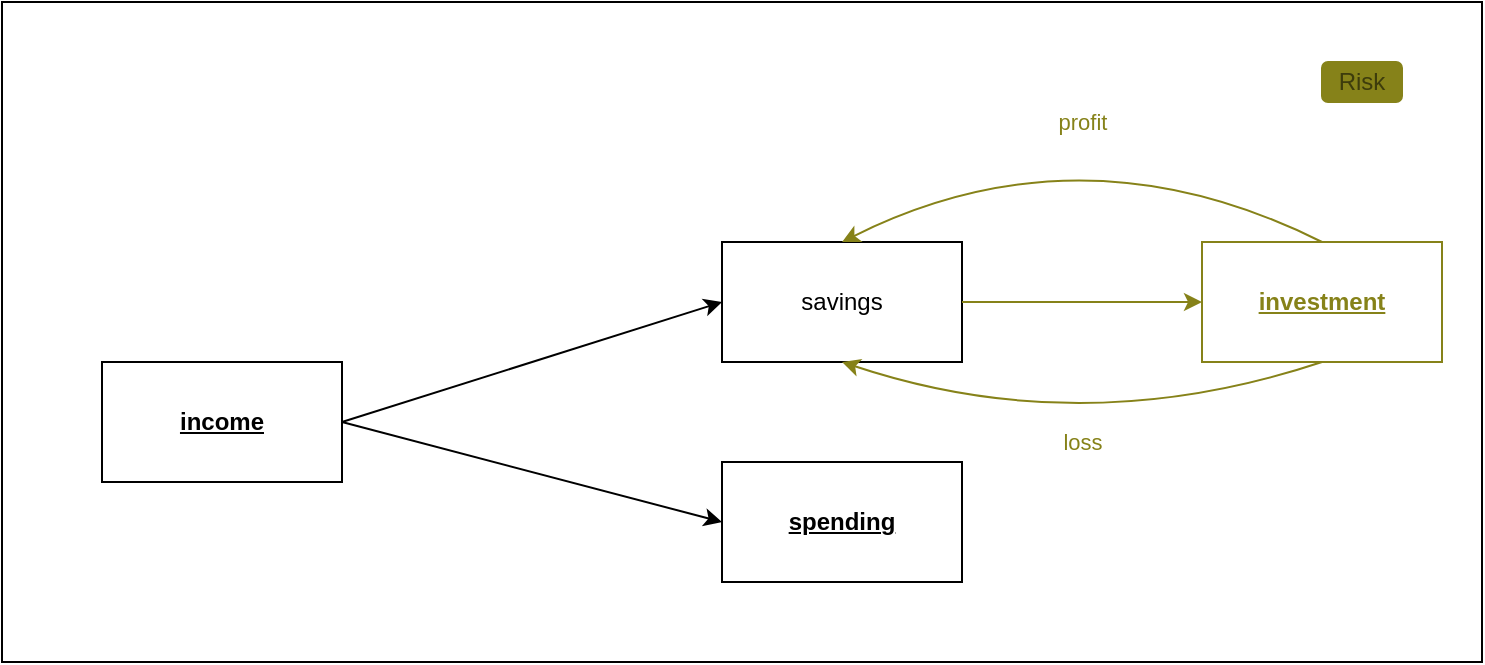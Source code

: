<mxfile>
    <diagram id="p-jHquY5tnzl4_WfdpoF" name="Page-1">
        <mxGraphModel dx="1638" dy="859" grid="1" gridSize="10" guides="1" tooltips="1" connect="1" arrows="1" fold="1" page="1" pageScale="1" pageWidth="850" pageHeight="1100" math="0" shadow="0">
            <root>
                <mxCell id="0"/>
                <mxCell id="1" parent="0"/>
                <mxCell id="13" value="" style="rounded=0;whiteSpace=wrap;html=1;labelBackgroundColor=none;labelBorderColor=none;verticalAlign=middle;" vertex="1" parent="1">
                    <mxGeometry x="80" y="130" width="740" height="330" as="geometry"/>
                </mxCell>
                <mxCell id="2" value="&lt;b&gt;&lt;u&gt;income&lt;/u&gt;&lt;/b&gt;" style="rounded=0;whiteSpace=wrap;html=1;" vertex="1" parent="1">
                    <mxGeometry x="130" y="310" width="120" height="60" as="geometry"/>
                </mxCell>
                <mxCell id="3" value="&lt;b&gt;&lt;u&gt;spending&lt;/u&gt;&lt;/b&gt;" style="rounded=0;whiteSpace=wrap;html=1;" vertex="1" parent="1">
                    <mxGeometry x="440" y="360" width="120" height="60" as="geometry"/>
                </mxCell>
                <mxCell id="4" value="savings" style="rounded=0;whiteSpace=wrap;html=1;" vertex="1" parent="1">
                    <mxGeometry x="440" y="250" width="120" height="60" as="geometry"/>
                </mxCell>
                <mxCell id="5" value="" style="endArrow=classic;html=1;exitX=1;exitY=0.5;exitDx=0;exitDy=0;entryX=0;entryY=0.5;entryDx=0;entryDy=0;" edge="1" parent="1" source="2" target="4">
                    <mxGeometry width="50" height="50" relative="1" as="geometry">
                        <mxPoint x="400" y="460" as="sourcePoint"/>
                        <mxPoint x="450" y="410" as="targetPoint"/>
                    </mxGeometry>
                </mxCell>
                <mxCell id="6" value="" style="endArrow=classic;html=1;exitX=1;exitY=0.5;exitDx=0;exitDy=0;entryX=0;entryY=0.5;entryDx=0;entryDy=0;" edge="1" parent="1" source="2" target="3">
                    <mxGeometry width="50" height="50" relative="1" as="geometry">
                        <mxPoint x="400" y="460" as="sourcePoint"/>
                        <mxPoint x="450" y="410" as="targetPoint"/>
                    </mxGeometry>
                </mxCell>
                <mxCell id="12" value="Risk" style="rounded=1;whiteSpace=wrap;html=1;fontColor=#3D3C0C;strokeColor=#868219;fillColor=#868219;" vertex="1" parent="1">
                    <mxGeometry x="740" y="160" width="40" height="20" as="geometry"/>
                </mxCell>
                <mxCell id="15" value="" style="endArrow=classic;html=1;exitX=1;exitY=0.5;exitDx=0;exitDy=0;strokeColor=#868219;" edge="1" parent="1" source="4">
                    <mxGeometry width="50" height="50" relative="1" as="geometry">
                        <mxPoint x="260" y="350" as="sourcePoint"/>
                        <mxPoint x="680" y="280" as="targetPoint"/>
                    </mxGeometry>
                </mxCell>
                <mxCell id="16" value="&lt;font color=&quot;#868219&quot;&gt;profit&lt;/font&gt;" style="endArrow=classic;html=1;exitX=0.5;exitY=0;exitDx=0;exitDy=0;entryX=0.5;entryY=0;entryDx=0;entryDy=0;curved=1;strokeColor=#868219;" edge="1" parent="1" source="18" target="4">
                    <mxGeometry x="0.002" width="50" height="50" relative="1" as="geometry">
                        <mxPoint x="790" y="200" as="sourcePoint"/>
                        <mxPoint x="480" y="260" as="targetPoint"/>
                        <Array as="points">
                            <mxPoint x="620" y="190"/>
                        </Array>
                        <mxPoint as="offset"/>
                    </mxGeometry>
                </mxCell>
                <mxCell id="18" value="&lt;font color=&quot;#868219&quot;&gt;&lt;b&gt;&lt;u&gt;investment&lt;/u&gt;&lt;/b&gt;&lt;/font&gt;" style="rounded=0;whiteSpace=wrap;html=1;strokeColor=#868219;" vertex="1" parent="1">
                    <mxGeometry x="680" y="250" width="120" height="60" as="geometry"/>
                </mxCell>
                <mxCell id="19" value="&lt;font color=&quot;#868219&quot;&gt;loss&lt;/font&gt;" style="endArrow=classic;html=1;exitX=0.5;exitY=1;exitDx=0;exitDy=0;entryX=0.5;entryY=1;entryDx=0;entryDy=0;curved=1;strokeColor=#868219;" edge="1" parent="1" source="18" target="4">
                    <mxGeometry x="0.002" width="50" height="50" relative="1" as="geometry">
                        <mxPoint x="780" y="440" as="sourcePoint"/>
                        <mxPoint x="540" y="440" as="targetPoint"/>
                        <Array as="points">
                            <mxPoint x="620" y="350"/>
                        </Array>
                        <mxPoint as="offset"/>
                    </mxGeometry>
                </mxCell>
            </root>
        </mxGraphModel>
    </diagram>
</mxfile>